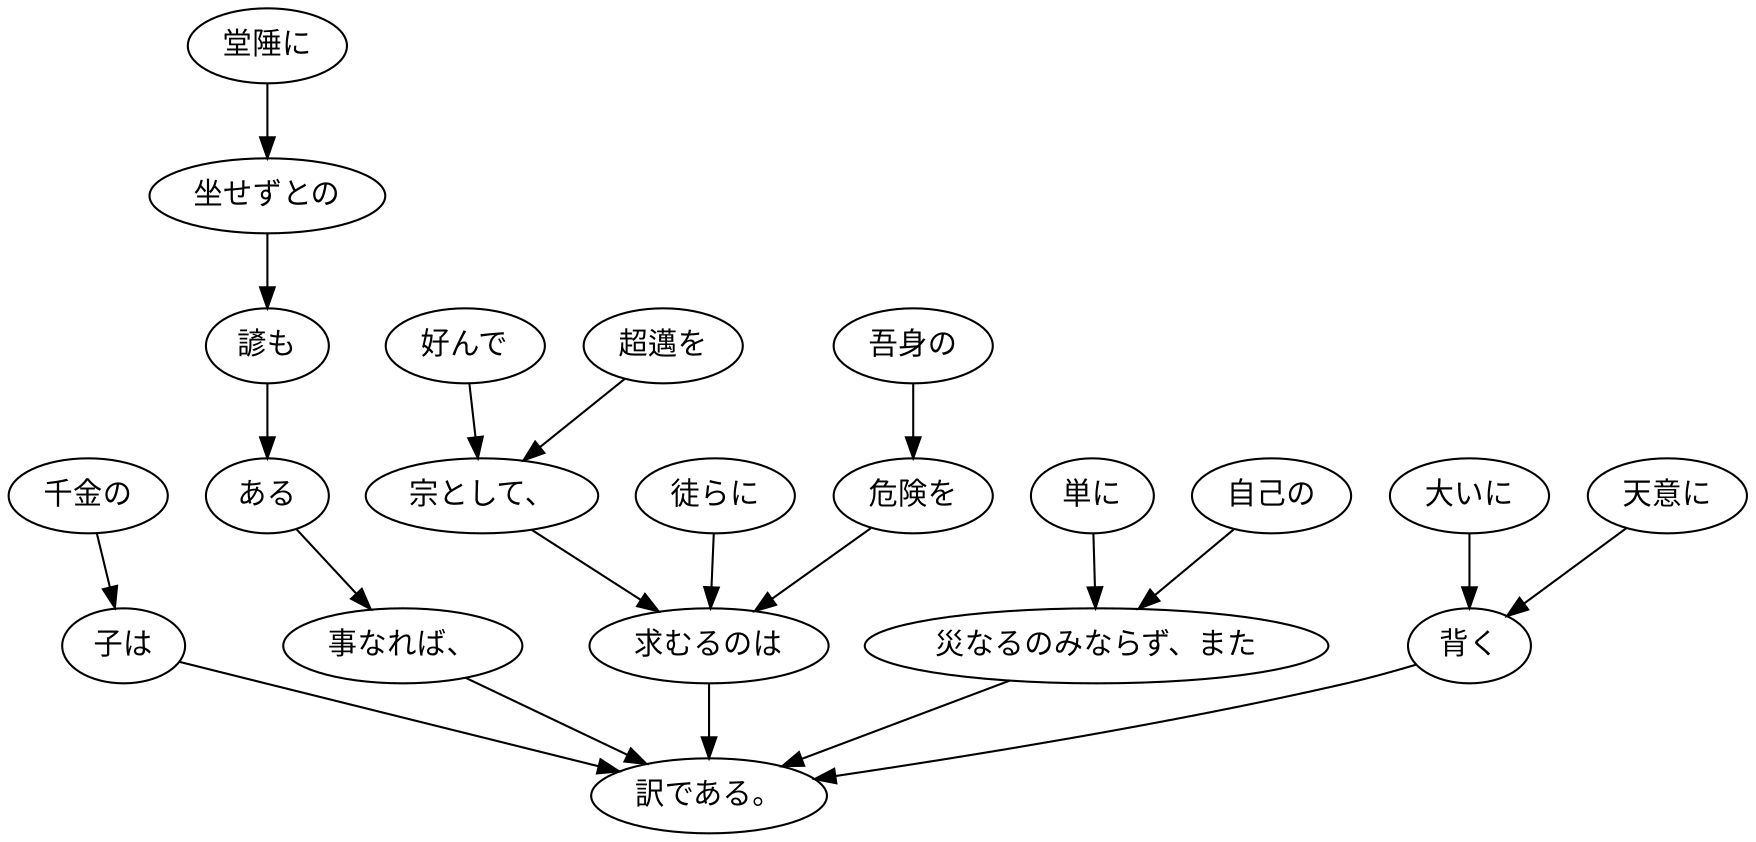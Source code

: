 digraph graph3206 {
	node0 [label="千金の"];
	node1 [label="子は"];
	node2 [label="堂陲に"];
	node3 [label="坐せずとの"];
	node4 [label="諺も"];
	node5 [label="ある"];
	node6 [label="事なれば、"];
	node7 [label="好んで"];
	node8 [label="超邁を"];
	node9 [label="宗として、"];
	node10 [label="徒らに"];
	node11 [label="吾身の"];
	node12 [label="危険を"];
	node13 [label="求むるのは"];
	node14 [label="単に"];
	node15 [label="自己の"];
	node16 [label="災なるのみならず、また"];
	node17 [label="大いに"];
	node18 [label="天意に"];
	node19 [label="背く"];
	node20 [label="訳である。"];
	node0 -> node1;
	node1 -> node20;
	node2 -> node3;
	node3 -> node4;
	node4 -> node5;
	node5 -> node6;
	node6 -> node20;
	node7 -> node9;
	node8 -> node9;
	node9 -> node13;
	node10 -> node13;
	node11 -> node12;
	node12 -> node13;
	node13 -> node20;
	node14 -> node16;
	node15 -> node16;
	node16 -> node20;
	node17 -> node19;
	node18 -> node19;
	node19 -> node20;
}
